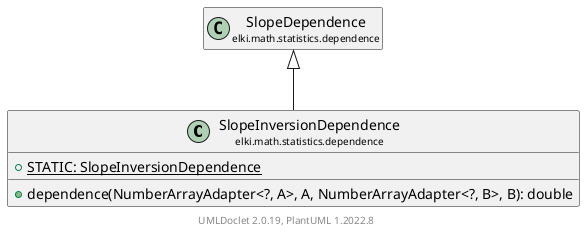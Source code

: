 @startuml
    remove .*\.(Instance|Par|Parameterizer|Factory)$
    set namespaceSeparator none
    hide empty fields
    hide empty methods

    class "<size:14>SlopeInversionDependence\n<size:10>elki.math.statistics.dependence" as elki.math.statistics.dependence.SlopeInversionDependence [[SlopeInversionDependence.html]] {
        {static} +STATIC: SlopeInversionDependence
        +dependence(NumberArrayAdapter<?, A>, A, NumberArrayAdapter<?, B>, B): double
    }

    class "<size:14>SlopeDependence\n<size:10>elki.math.statistics.dependence" as elki.math.statistics.dependence.SlopeDependence [[SlopeDependence.html]]
    class "<size:14>SlopeInversionDependence.Par\n<size:10>elki.math.statistics.dependence" as elki.math.statistics.dependence.SlopeInversionDependence.Par [[SlopeInversionDependence.Par.html]]

    elki.math.statistics.dependence.SlopeDependence <|-- elki.math.statistics.dependence.SlopeInversionDependence
    elki.math.statistics.dependence.SlopeInversionDependence +-- elki.math.statistics.dependence.SlopeInversionDependence.Par

    center footer UMLDoclet 2.0.19, PlantUML 1.2022.8
@enduml
